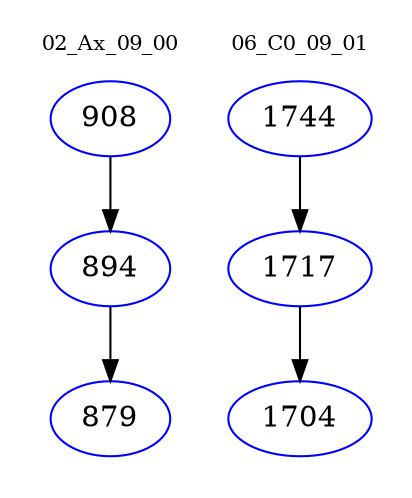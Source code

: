 digraph{
subgraph cluster_0 {
color = white
label = "02_Ax_09_00";
fontsize=10;
T0_908 [label="908", color="blue"]
T0_908 -> T0_894 [color="black"]
T0_894 [label="894", color="blue"]
T0_894 -> T0_879 [color="black"]
T0_879 [label="879", color="blue"]
}
subgraph cluster_1 {
color = white
label = "06_C0_09_01";
fontsize=10;
T1_1744 [label="1744", color="blue"]
T1_1744 -> T1_1717 [color="black"]
T1_1717 [label="1717", color="blue"]
T1_1717 -> T1_1704 [color="black"]
T1_1704 [label="1704", color="blue"]
}
}
